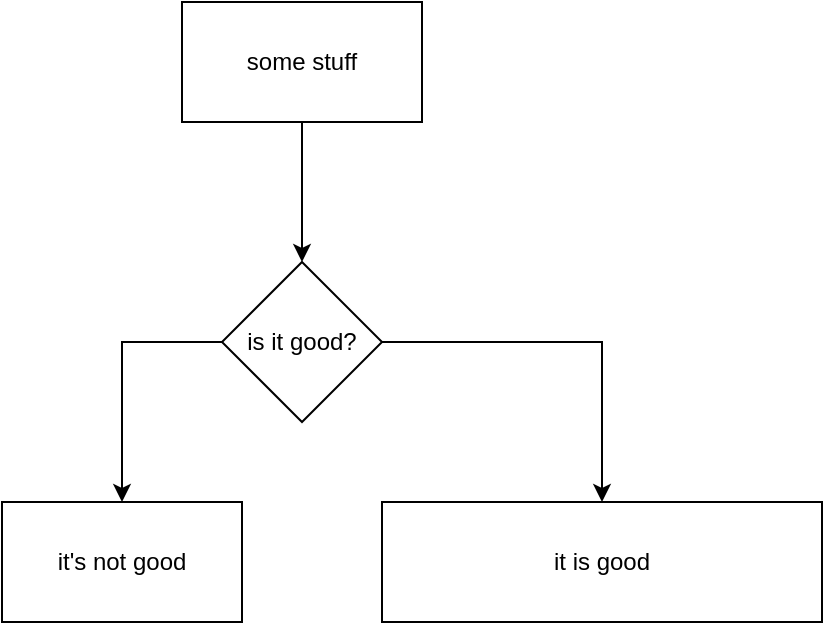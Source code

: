 <mxfile version="20.7.3" type="github">
  <diagram id="XLw8N5wcadaK4jkEHxWs" name="Page-1">
    <mxGraphModel dx="2074" dy="1116" grid="1" gridSize="10" guides="1" tooltips="1" connect="1" arrows="1" fold="1" page="1" pageScale="1" pageWidth="827" pageHeight="1169" math="0" shadow="0">
      <root>
        <mxCell id="0" />
        <mxCell id="1" parent="0" />
        <mxCell id="IWJUsnFvfsNe2zTftkBV-3" style="edgeStyle=orthogonalEdgeStyle;rounded=0;orthogonalLoop=1;jettySize=auto;html=1;entryX=0.5;entryY=0;entryDx=0;entryDy=0;" parent="1" source="IWJUsnFvfsNe2zTftkBV-1" target="IWJUsnFvfsNe2zTftkBV-2" edge="1">
          <mxGeometry relative="1" as="geometry" />
        </mxCell>
        <mxCell id="IWJUsnFvfsNe2zTftkBV-1" value="some stuff" style="rounded=0;whiteSpace=wrap;html=1;" parent="1" vertex="1">
          <mxGeometry x="330" y="70" width="120" height="60" as="geometry" />
        </mxCell>
        <mxCell id="IWJUsnFvfsNe2zTftkBV-4" style="edgeStyle=orthogonalEdgeStyle;rounded=0;orthogonalLoop=1;jettySize=auto;html=1;entryX=0.5;entryY=0;entryDx=0;entryDy=0;exitX=1;exitY=0.5;exitDx=0;exitDy=0;" parent="1" source="IWJUsnFvfsNe2zTftkBV-2" edge="1" target="IWJUsnFvfsNe2zTftkBV-5">
          <mxGeometry relative="1" as="geometry">
            <mxPoint x="480" y="320" as="targetPoint" />
          </mxGeometry>
        </mxCell>
        <mxCell id="IWJUsnFvfsNe2zTftkBV-7" style="edgeStyle=orthogonalEdgeStyle;rounded=0;orthogonalLoop=1;jettySize=auto;html=1;exitX=0;exitY=0.5;exitDx=0;exitDy=0;entryX=0.5;entryY=0;entryDx=0;entryDy=0;" parent="1" source="IWJUsnFvfsNe2zTftkBV-2" target="IWJUsnFvfsNe2zTftkBV-6" edge="1">
          <mxGeometry relative="1" as="geometry" />
        </mxCell>
        <mxCell id="IWJUsnFvfsNe2zTftkBV-2" value="is it good?" style="rhombus;whiteSpace=wrap;html=1;" parent="1" vertex="1">
          <mxGeometry x="350" y="200" width="80" height="80" as="geometry" />
        </mxCell>
        <mxCell id="IWJUsnFvfsNe2zTftkBV-5" value="it is good" style="rounded=0;whiteSpace=wrap;html=1;" parent="1" vertex="1">
          <mxGeometry x="430" y="320" width="220" height="60" as="geometry" />
        </mxCell>
        <mxCell id="IWJUsnFvfsNe2zTftkBV-6" value="it&#39;s not good" style="rounded=0;whiteSpace=wrap;html=1;" parent="1" vertex="1">
          <mxGeometry x="240" y="320" width="120" height="60" as="geometry" />
        </mxCell>
        <mxCell id="IWJUsnFvfsNe2zTftkBV-8" style="edgeStyle=orthogonalEdgeStyle;rounded=0;orthogonalLoop=1;jettySize=auto;html=1;exitX=0.5;exitY=1;exitDx=0;exitDy=0;" parent="1" source="IWJUsnFvfsNe2zTftkBV-2" target="IWJUsnFvfsNe2zTftkBV-2" edge="1">
          <mxGeometry relative="1" as="geometry" />
        </mxCell>
      </root>
    </mxGraphModel>
  </diagram>
</mxfile>
